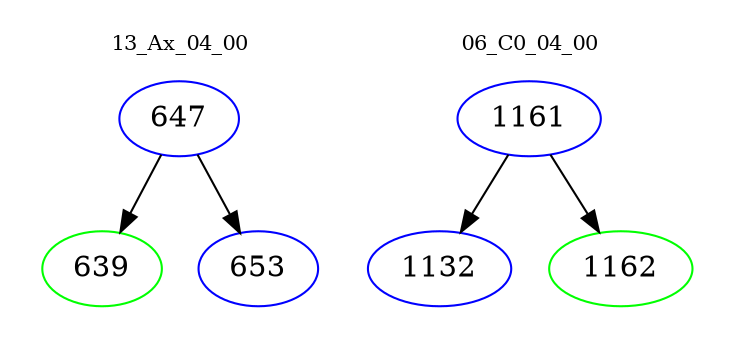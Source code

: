 digraph{
subgraph cluster_0 {
color = white
label = "13_Ax_04_00";
fontsize=10;
T0_647 [label="647", color="blue"]
T0_647 -> T0_639 [color="black"]
T0_639 [label="639", color="green"]
T0_647 -> T0_653 [color="black"]
T0_653 [label="653", color="blue"]
}
subgraph cluster_1 {
color = white
label = "06_C0_04_00";
fontsize=10;
T1_1161 [label="1161", color="blue"]
T1_1161 -> T1_1132 [color="black"]
T1_1132 [label="1132", color="blue"]
T1_1161 -> T1_1162 [color="black"]
T1_1162 [label="1162", color="green"]
}
}
